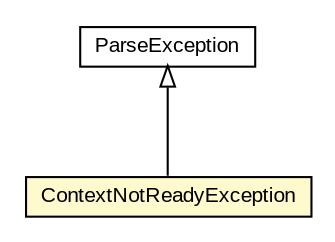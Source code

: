 #!/usr/local/bin/dot
#
# Class diagram 
# Generated by UMLGraph version R5_6-24-gf6e263 (http://www.umlgraph.org/)
#

digraph G {
	edge [fontname="arial",fontsize=10,labelfontname="arial",labelfontsize=10];
	node [fontname="arial",fontsize=10,shape=plaintext];
	nodesep=0.25;
	ranksep=0.5;
	// net.trajano.jetng.ParseException
	c29 [label=<<table title="net.trajano.jetng.ParseException" border="0" cellborder="1" cellspacing="0" cellpadding="2" port="p" href="./ParseException.html">
		<tr><td><table border="0" cellspacing="0" cellpadding="1">
<tr><td align="center" balign="center"> ParseException </td></tr>
		</table></td></tr>
		</table>>, URL="./ParseException.html", fontname="arial", fontcolor="black", fontsize=10.0];
	// net.trajano.jetng.ContextNotReadyException
	c40 [label=<<table title="net.trajano.jetng.ContextNotReadyException" border="0" cellborder="1" cellspacing="0" cellpadding="2" port="p" bgcolor="lemonChiffon" href="./ContextNotReadyException.html">
		<tr><td><table border="0" cellspacing="0" cellpadding="1">
<tr><td align="center" balign="center"> ContextNotReadyException </td></tr>
		</table></td></tr>
		</table>>, URL="./ContextNotReadyException.html", fontname="arial", fontcolor="black", fontsize=10.0];
	//net.trajano.jetng.ContextNotReadyException extends net.trajano.jetng.ParseException
	c29:p -> c40:p [dir=back,arrowtail=empty];
}

